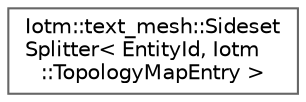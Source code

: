 digraph "Graphical Class Hierarchy"
{
 // INTERACTIVE_SVG=YES
 // LATEX_PDF_SIZE
  bgcolor="transparent";
  edge [fontname=Helvetica,fontsize=10,labelfontname=Helvetica,labelfontsize=10];
  node [fontname=Helvetica,fontsize=10,shape=box,height=0.2,width=0.4];
  rankdir="LR";
  Node0 [id="Node000000",label="Iotm::text_mesh::Sideset\lSplitter\< EntityId, Iotm\l::TopologyMapEntry \>",height=0.2,width=0.4,color="grey40", fillcolor="white", style="filled",URL="$classIotm_1_1text__mesh_1_1SidesetSplitter.html",tooltip=" "];
}
